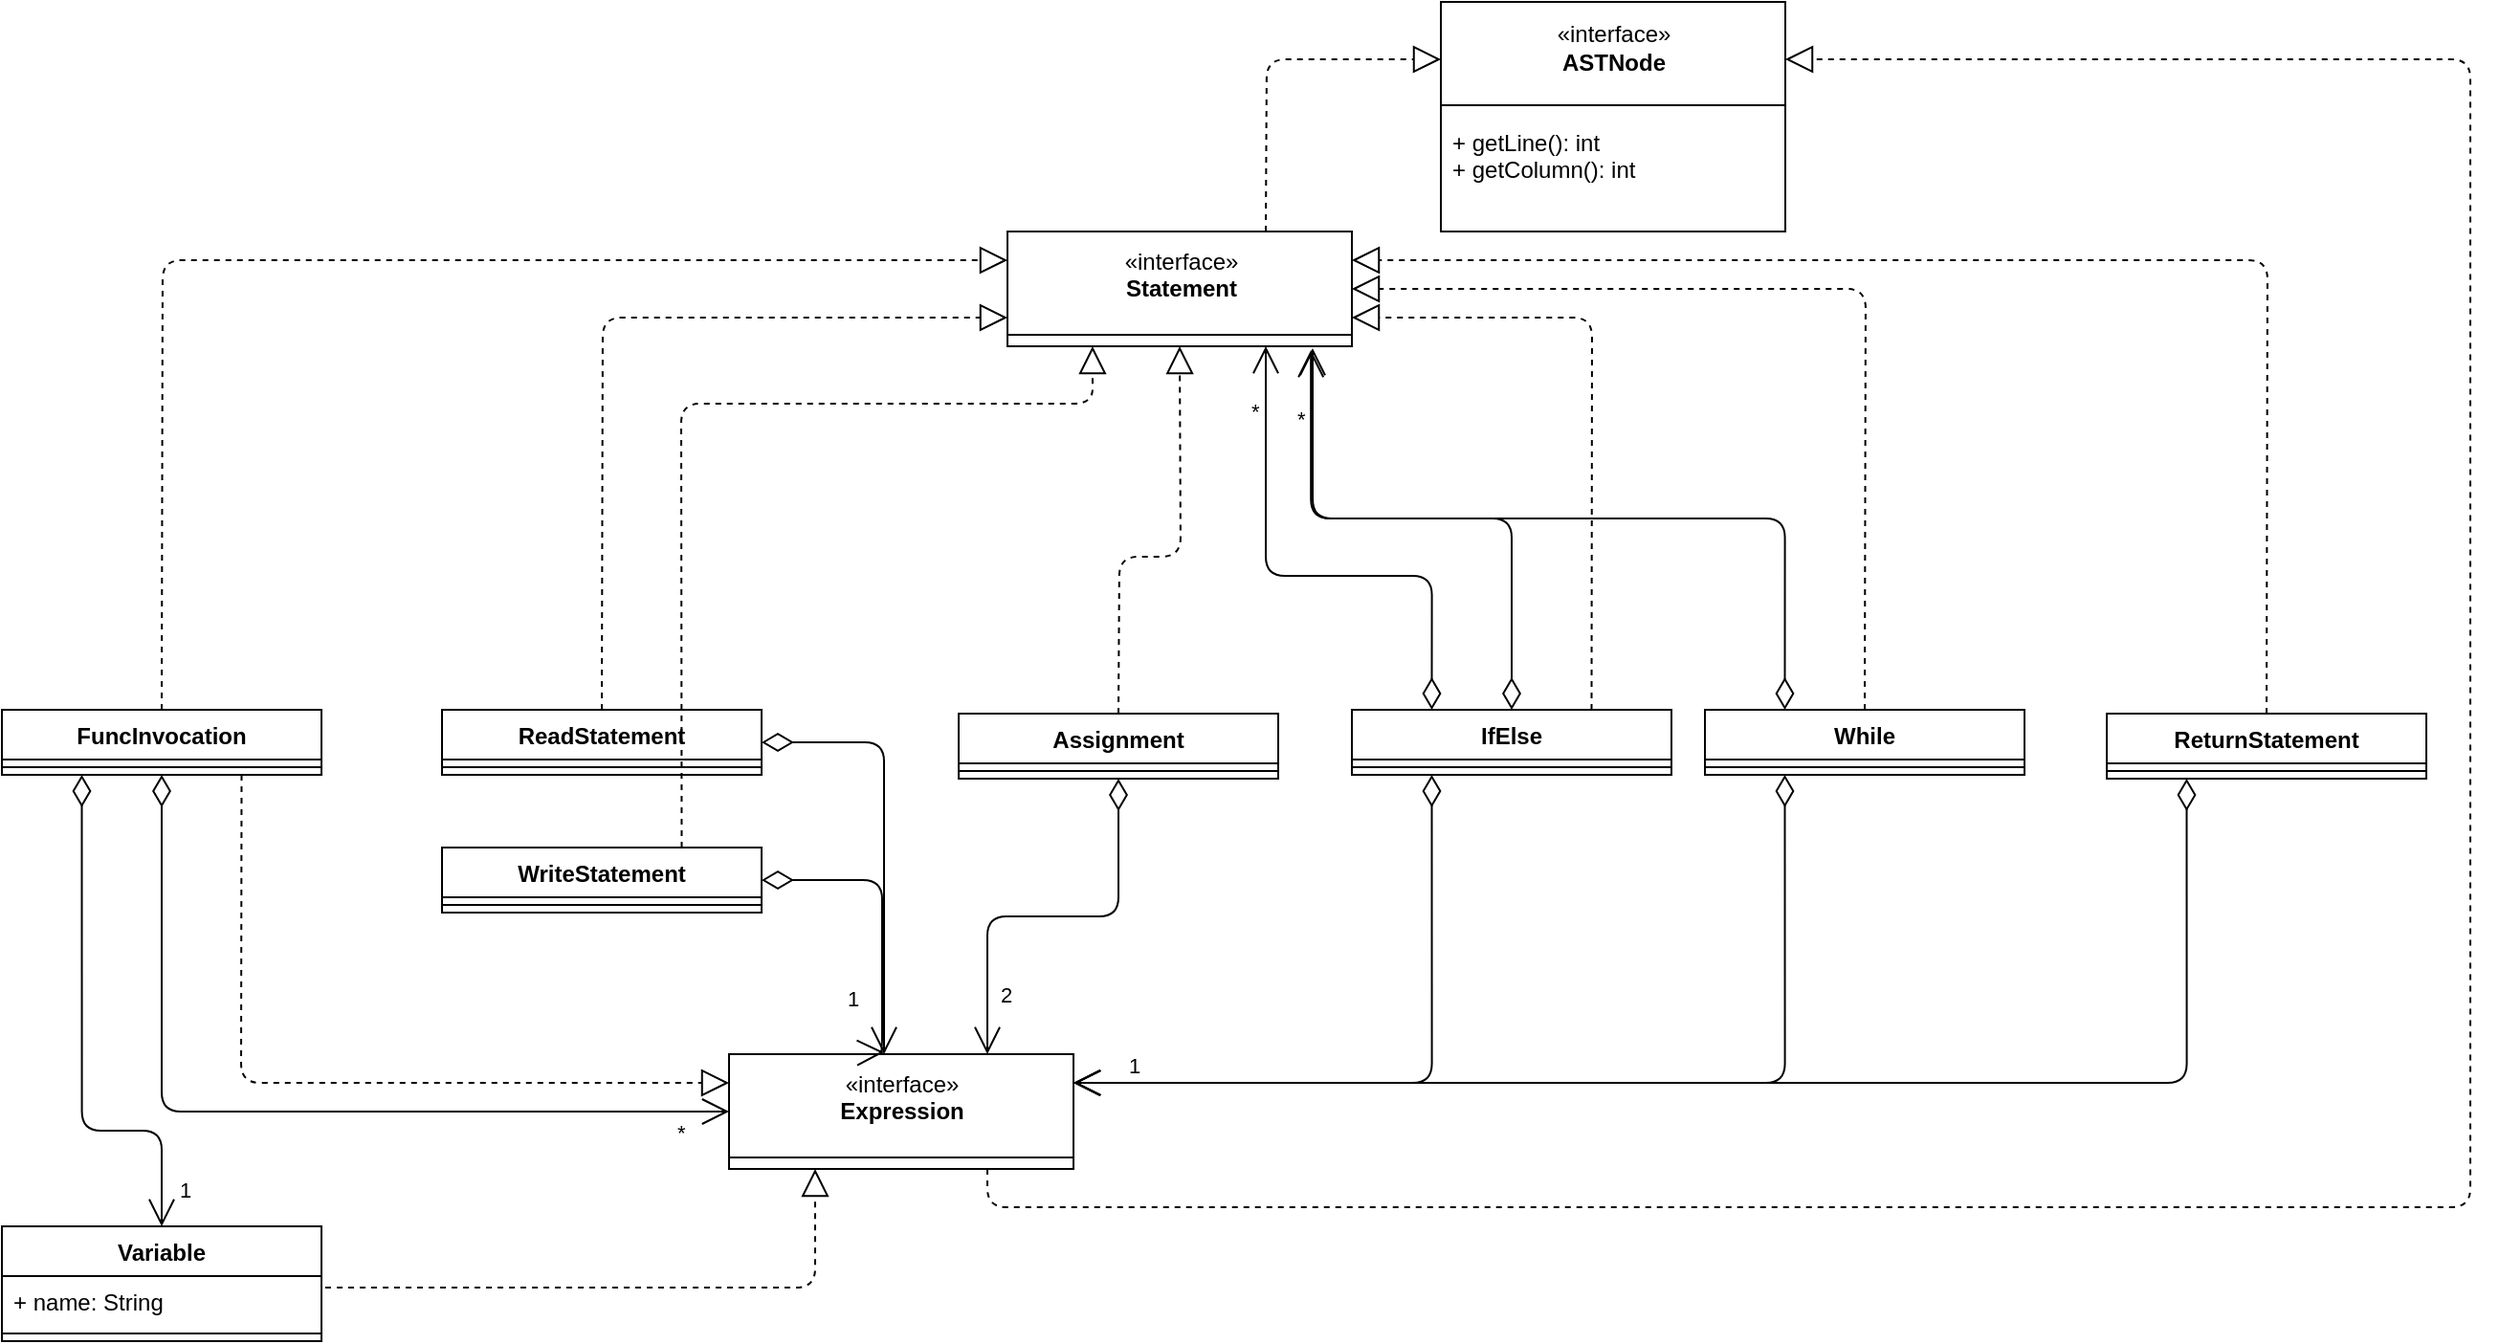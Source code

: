 <mxfile version="16.6.6" type="device"><diagram id="vZv2f6N4h2fVlUgS8-mH" name="Page-1"><mxGraphModel dx="2249" dy="794" grid="1" gridSize="10" guides="1" tooltips="1" connect="1" arrows="1" fold="1" page="1" pageScale="1" pageWidth="827" pageHeight="1169" math="0" shadow="0"><root><mxCell id="0"/><mxCell id="1" parent="0"/><mxCell id="svYJgB2hJ4wPwkqNhM89-27" value="" style="group" parent="1" vertex="1" connectable="0"><mxGeometry x="220" y="720" width="180" height="120" as="geometry"/></mxCell><mxCell id="svYJgB2hJ4wPwkqNhM89-29" value="«interface»&lt;br&gt;&lt;b&gt;Expression&lt;br&gt;&lt;br&gt;&lt;/b&gt;" style="html=1;" parent="svYJgB2hJ4wPwkqNhM89-27" vertex="1"><mxGeometry width="180" height="60" as="geometry"/></mxCell><mxCell id="svYJgB2hJ4wPwkqNhM89-30" value="" style="line;strokeWidth=1;fillColor=none;align=left;verticalAlign=middle;spacingTop=-1;spacingLeft=3;spacingRight=3;rotatable=0;labelPosition=right;points=[];portConstraint=eastwest;" parent="svYJgB2hJ4wPwkqNhM89-27" vertex="1"><mxGeometry y="50" width="180" height="8" as="geometry"/></mxCell><mxCell id="svYJgB2hJ4wPwkqNhM89-33" value="Assignment" style="swimlane;fontStyle=1;align=center;verticalAlign=top;childLayout=stackLayout;horizontal=1;startSize=26;horizontalStack=0;resizeParent=1;resizeParentMax=0;resizeLast=0;collapsible=1;marginBottom=0;" parent="1" vertex="1"><mxGeometry x="340" y="542" width="167" height="34" as="geometry"/></mxCell><mxCell id="svYJgB2hJ4wPwkqNhM89-35" value="" style="line;strokeWidth=1;fillColor=none;align=left;verticalAlign=middle;spacingTop=-1;spacingLeft=3;spacingRight=3;rotatable=0;labelPosition=right;points=[];portConstraint=eastwest;" parent="svYJgB2hJ4wPwkqNhM89-33" vertex="1"><mxGeometry y="26" width="167" height="8" as="geometry"/></mxCell><mxCell id="svYJgB2hJ4wPwkqNhM89-37" value="" style="group" parent="1" vertex="1" connectable="0"><mxGeometry x="365.5" y="290" width="180" height="120" as="geometry"/></mxCell><mxCell id="svYJgB2hJ4wPwkqNhM89-38" value="«interface»&lt;br&gt;&lt;b&gt;Statement&lt;br&gt;&lt;br&gt;&lt;/b&gt;" style="html=1;" parent="svYJgB2hJ4wPwkqNhM89-37" vertex="1"><mxGeometry width="180" height="60" as="geometry"/></mxCell><mxCell id="svYJgB2hJ4wPwkqNhM89-39" value="" style="line;strokeWidth=1;fillColor=none;align=left;verticalAlign=middle;spacingTop=-1;spacingLeft=3;spacingRight=3;rotatable=0;labelPosition=right;points=[];portConstraint=eastwest;" parent="svYJgB2hJ4wPwkqNhM89-37" vertex="1"><mxGeometry y="50" width="180" height="8" as="geometry"/></mxCell><mxCell id="svYJgB2hJ4wPwkqNhM89-40" value="" style="endArrow=block;dashed=1;endFill=0;endSize=12;html=1;entryX=0.5;entryY=1;entryDx=0;entryDy=0;exitX=0.5;exitY=0;exitDx=0;exitDy=0;" parent="1" source="svYJgB2hJ4wPwkqNhM89-33" target="svYJgB2hJ4wPwkqNhM89-38" edge="1"><mxGeometry width="160" relative="1" as="geometry"><mxPoint x="292" y="400" as="sourcePoint"/><mxPoint x="452" y="400" as="targetPoint"/><Array as="points"><mxPoint x="424" y="460"/><mxPoint x="456" y="460"/></Array></mxGeometry></mxCell><mxCell id="svYJgB2hJ4wPwkqNhM89-41" value="2" style="endArrow=open;html=1;endSize=12;startArrow=diamondThin;startSize=14;startFill=0;edgeStyle=orthogonalEdgeStyle;align=left;verticalAlign=bottom;entryX=0.75;entryY=0;entryDx=0;entryDy=0;exitX=0.5;exitY=1;exitDx=0;exitDy=0;" parent="1" source="svYJgB2hJ4wPwkqNhM89-33" target="svYJgB2hJ4wPwkqNhM89-29" edge="1"><mxGeometry x="0.788" y="5" relative="1" as="geometry"><mxPoint x="422.999" y="601.012" as="sourcePoint"/><mxPoint x="372" y="560" as="targetPoint"/><mxPoint as="offset"/></mxGeometry></mxCell><mxCell id="svYJgB2hJ4wPwkqNhM89-45" value="" style="group" parent="1" vertex="1" connectable="0"><mxGeometry x="592" y="170" width="180" height="120" as="geometry"/></mxCell><mxCell id="svYJgB2hJ4wPwkqNhM89-46" value="+ method(type): type" style="text;strokeColor=none;fillColor=none;align=left;verticalAlign=top;spacingLeft=4;spacingRight=4;overflow=hidden;rotatable=0;points=[[0,0.5],[1,0.5]];portConstraint=eastwest;" parent="svYJgB2hJ4wPwkqNhM89-45" vertex="1"><mxGeometry y="60" width="180" height="50" as="geometry"/></mxCell><mxCell id="svYJgB2hJ4wPwkqNhM89-47" value="«interface»&lt;br&gt;&lt;div&gt;&lt;b&gt;ASTNode&lt;/b&gt;&lt;/div&gt;&lt;div&gt;&lt;b&gt;&lt;br&gt;&lt;/b&gt;&lt;/div&gt;&lt;b&gt;&lt;br&gt;&lt;br&gt;&lt;br&gt;&lt;br&gt;&lt;/b&gt;" style="html=1;" parent="svYJgB2hJ4wPwkqNhM89-45" vertex="1"><mxGeometry width="180" height="120" as="geometry"/></mxCell><mxCell id="svYJgB2hJ4wPwkqNhM89-48" value="" style="line;strokeWidth=1;fillColor=none;align=left;verticalAlign=middle;spacingTop=-1;spacingLeft=3;spacingRight=3;rotatable=0;labelPosition=right;points=[];portConstraint=eastwest;" parent="svYJgB2hJ4wPwkqNhM89-45" vertex="1"><mxGeometry y="50" width="180" height="8" as="geometry"/></mxCell><mxCell id="svYJgB2hJ4wPwkqNhM89-49" value="+ getLine(): int&#10;+ getColumn(): int" style="text;strokeColor=none;fillColor=none;align=left;verticalAlign=top;spacingLeft=4;spacingRight=4;overflow=hidden;rotatable=0;points=[[0,0.5],[1,0.5]];portConstraint=eastwest;" parent="svYJgB2hJ4wPwkqNhM89-45" vertex="1"><mxGeometry y="60" width="180" height="50" as="geometry"/></mxCell><mxCell id="aDsYfVXA4dmKalM-uJ59-1" value="" style="endArrow=block;dashed=1;endFill=0;endSize=12;html=1;entryX=0;entryY=0.25;entryDx=0;entryDy=0;exitX=0.75;exitY=0;exitDx=0;exitDy=0;" parent="1" source="svYJgB2hJ4wPwkqNhM89-38" target="svYJgB2hJ4wPwkqNhM89-47" edge="1"><mxGeometry width="160" relative="1" as="geometry"><mxPoint x="396" y="229.5" as="sourcePoint"/><mxPoint x="556" y="229.5" as="targetPoint"/><Array as="points"><mxPoint x="501" y="200"/></Array></mxGeometry></mxCell><mxCell id="aDsYfVXA4dmKalM-uJ59-2" value="ReadStatement" style="swimlane;fontStyle=1;align=center;verticalAlign=top;childLayout=stackLayout;horizontal=1;startSize=26;horizontalStack=0;resizeParent=1;resizeParentMax=0;resizeLast=0;collapsible=1;marginBottom=0;" parent="1" vertex="1"><mxGeometry x="70" y="540" width="167" height="34" as="geometry"/></mxCell><mxCell id="aDsYfVXA4dmKalM-uJ59-4" value="" style="line;strokeWidth=1;fillColor=none;align=left;verticalAlign=middle;spacingTop=-1;spacingLeft=3;spacingRight=3;rotatable=0;labelPosition=right;points=[];portConstraint=eastwest;" parent="aDsYfVXA4dmKalM-uJ59-2" vertex="1"><mxGeometry y="26" width="167" height="8" as="geometry"/></mxCell><mxCell id="aDsYfVXA4dmKalM-uJ59-6" value="WriteStatement" style="swimlane;fontStyle=1;align=center;verticalAlign=top;childLayout=stackLayout;horizontal=1;startSize=26;horizontalStack=0;resizeParent=1;resizeParentMax=0;resizeLast=0;collapsible=1;marginBottom=0;" parent="1" vertex="1"><mxGeometry x="70" y="612" width="167" height="34" as="geometry"/></mxCell><mxCell id="aDsYfVXA4dmKalM-uJ59-7" value="" style="line;strokeWidth=1;fillColor=none;align=left;verticalAlign=middle;spacingTop=-1;spacingLeft=3;spacingRight=3;rotatable=0;labelPosition=right;points=[];portConstraint=eastwest;" parent="aDsYfVXA4dmKalM-uJ59-6" vertex="1"><mxGeometry y="26" width="167" height="8" as="geometry"/></mxCell><mxCell id="aDsYfVXA4dmKalM-uJ59-9" value="" style="endArrow=block;dashed=1;endFill=0;endSize=12;html=1;entryX=0.247;entryY=1;entryDx=0;entryDy=0;exitX=0.75;exitY=0;exitDx=0;exitDy=0;entryPerimeter=0;" parent="1" source="aDsYfVXA4dmKalM-uJ59-6" target="svYJgB2hJ4wPwkqNhM89-38" edge="1"><mxGeometry width="160" relative="1" as="geometry"><mxPoint x="465.5" y="570" as="sourcePoint"/><mxPoint x="465.5" y="360" as="targetPoint"/><Array as="points"><mxPoint x="195" y="380"/><mxPoint x="410" y="380"/></Array></mxGeometry></mxCell><mxCell id="aDsYfVXA4dmKalM-uJ59-10" value="" style="endArrow=block;dashed=1;endFill=0;endSize=12;html=1;entryX=0;entryY=0.75;entryDx=0;entryDy=0;exitX=0.5;exitY=0;exitDx=0;exitDy=0;" parent="1" source="aDsYfVXA4dmKalM-uJ59-2" target="svYJgB2hJ4wPwkqNhM89-38" edge="1"><mxGeometry width="160" relative="1" as="geometry"><mxPoint x="247" y="639" as="sourcePoint"/><mxPoint x="439.94" y="360" as="targetPoint"/><Array as="points"><mxPoint x="154" y="335"/></Array></mxGeometry></mxCell><mxCell id="aDsYfVXA4dmKalM-uJ59-14" value="" style="endArrow=open;html=1;endSize=12;startArrow=diamondThin;startSize=14;startFill=0;edgeStyle=orthogonalEdgeStyle;align=left;verticalAlign=bottom;entryX=0.45;entryY=0;entryDx=0;entryDy=0;exitX=1;exitY=0.5;exitDx=0;exitDy=0;entryPerimeter=0;" parent="1" source="aDsYfVXA4dmKalM-uJ59-2" target="svYJgB2hJ4wPwkqNhM89-29" edge="1"><mxGeometry x="0.858" y="5" relative="1" as="geometry"><mxPoint x="506.999" y="645.012" as="sourcePoint"/><mxPoint x="410" y="760" as="targetPoint"/><mxPoint as="offset"/><Array as="points"><mxPoint x="301" y="557"/></Array></mxGeometry></mxCell><mxCell id="aDsYfVXA4dmKalM-uJ59-15" value="1" style="endArrow=open;html=1;endSize=12;startArrow=diamondThin;startSize=14;startFill=0;edgeStyle=orthogonalEdgeStyle;align=left;verticalAlign=bottom;entryX=0.45;entryY=-0.017;entryDx=0;entryDy=0;exitX=1;exitY=0.5;exitDx=0;exitDy=0;entryPerimeter=0;" parent="1" source="aDsYfVXA4dmKalM-uJ59-6" target="svYJgB2hJ4wPwkqNhM89-29" edge="1"><mxGeometry x="0.74" y="-20" relative="1" as="geometry"><mxPoint x="247" y="567" as="sourcePoint"/><mxPoint x="365" y="730" as="targetPoint"/><mxPoint as="offset"/><Array as="points"><mxPoint x="300" y="629"/></Array></mxGeometry></mxCell><mxCell id="aDsYfVXA4dmKalM-uJ59-16" value="IfElse" style="swimlane;fontStyle=1;align=center;verticalAlign=top;childLayout=stackLayout;horizontal=1;startSize=26;horizontalStack=0;resizeParent=1;resizeParentMax=0;resizeLast=0;collapsible=1;marginBottom=0;" parent="1" vertex="1"><mxGeometry x="545.5" y="540" width="167" height="34" as="geometry"/></mxCell><mxCell id="aDsYfVXA4dmKalM-uJ59-17" value="" style="line;strokeWidth=1;fillColor=none;align=left;verticalAlign=middle;spacingTop=-1;spacingLeft=3;spacingRight=3;rotatable=0;labelPosition=right;points=[];portConstraint=eastwest;" parent="aDsYfVXA4dmKalM-uJ59-16" vertex="1"><mxGeometry y="26" width="167" height="8" as="geometry"/></mxCell><mxCell id="aDsYfVXA4dmKalM-uJ59-18" value="" style="endArrow=open;html=1;endSize=12;startArrow=diamondThin;startSize=14;startFill=0;edgeStyle=orthogonalEdgeStyle;align=left;verticalAlign=bottom;entryX=1;entryY=0.25;entryDx=0;entryDy=0;exitX=0.25;exitY=1;exitDx=0;exitDy=0;" parent="1" source="aDsYfVXA4dmKalM-uJ59-16" target="svYJgB2hJ4wPwkqNhM89-29" edge="1"><mxGeometry x="0.898" relative="1" as="geometry"><mxPoint x="458.499" y="635.012" as="sourcePoint"/><mxPoint x="365" y="730" as="targetPoint"/><mxPoint as="offset"/></mxGeometry></mxCell><mxCell id="aDsYfVXA4dmKalM-uJ59-19" value="*" style="endArrow=open;html=1;endSize=12;startArrow=diamondThin;startSize=14;startFill=0;edgeStyle=orthogonalEdgeStyle;align=left;verticalAlign=bottom;entryX=0.886;entryY=1.017;entryDx=0;entryDy=0;exitX=0.5;exitY=0;exitDx=0;exitDy=0;entryPerimeter=0;" parent="1" source="aDsYfVXA4dmKalM-uJ59-16" target="svYJgB2hJ4wPwkqNhM89-38" edge="1"><mxGeometry x="0.689" y="11" relative="1" as="geometry"><mxPoint x="641.75" y="584" as="sourcePoint"/><mxPoint x="410" y="745" as="targetPoint"/><mxPoint x="1" as="offset"/><Array as="points"><mxPoint x="629" y="440"/><mxPoint x="525" y="440"/></Array></mxGeometry></mxCell><mxCell id="aDsYfVXA4dmKalM-uJ59-20" value="" style="endArrow=block;dashed=1;endFill=0;endSize=12;html=1;exitX=0.75;exitY=0;exitDx=0;exitDy=0;entryX=1;entryY=0.75;entryDx=0;entryDy=0;" parent="1" source="aDsYfVXA4dmKalM-uJ59-16" target="svYJgB2hJ4wPwkqNhM89-38" edge="1"><mxGeometry width="160" relative="1" as="geometry"><mxPoint x="459" y="550" as="sourcePoint"/><mxPoint x="570" y="380" as="targetPoint"/><Array as="points"><mxPoint x="671" y="335"/></Array></mxGeometry></mxCell><mxCell id="aDsYfVXA4dmKalM-uJ59-21" value="While" style="swimlane;fontStyle=1;align=center;verticalAlign=top;childLayout=stackLayout;horizontal=1;startSize=26;horizontalStack=0;resizeParent=1;resizeParentMax=0;resizeLast=0;collapsible=1;marginBottom=0;" parent="1" vertex="1"><mxGeometry x="730" y="540" width="167" height="34" as="geometry"/></mxCell><mxCell id="aDsYfVXA4dmKalM-uJ59-22" value="" style="line;strokeWidth=1;fillColor=none;align=left;verticalAlign=middle;spacingTop=-1;spacingLeft=3;spacingRight=3;rotatable=0;labelPosition=right;points=[];portConstraint=eastwest;" parent="aDsYfVXA4dmKalM-uJ59-21" vertex="1"><mxGeometry y="26" width="167" height="8" as="geometry"/></mxCell><mxCell id="aDsYfVXA4dmKalM-uJ59-23" value="1" style="endArrow=open;html=1;endSize=12;startArrow=diamondThin;startSize=14;startFill=0;edgeStyle=orthogonalEdgeStyle;align=left;verticalAlign=bottom;entryX=1;entryY=0.25;entryDx=0;entryDy=0;exitX=0.25;exitY=1;exitDx=0;exitDy=0;" parent="1" source="aDsYfVXA4dmKalM-uJ59-21" target="svYJgB2hJ4wPwkqNhM89-29" edge="1"><mxGeometry x="0.898" relative="1" as="geometry"><mxPoint x="641.75" y="584" as="sourcePoint"/><mxPoint x="410" y="745" as="targetPoint"/><mxPoint as="offset"/></mxGeometry></mxCell><mxCell id="aDsYfVXA4dmKalM-uJ59-24" value="" style="endArrow=block;dashed=1;endFill=0;endSize=12;html=1;entryX=1;entryY=0.5;entryDx=0;entryDy=0;exitX=0.5;exitY=0;exitDx=0;exitDy=0;" parent="1" source="aDsYfVXA4dmKalM-uJ59-21" target="svYJgB2hJ4wPwkqNhM89-38" edge="1"><mxGeometry width="160" relative="1" as="geometry"><mxPoint x="725.25" y="550" as="sourcePoint"/><mxPoint x="536.06" y="361.02" as="targetPoint"/><Array as="points"><mxPoint x="814" y="320"/></Array></mxGeometry></mxCell><mxCell id="aDsYfVXA4dmKalM-uJ59-25" value="" style="endArrow=open;html=1;endSize=12;startArrow=diamondThin;startSize=14;startFill=0;edgeStyle=orthogonalEdgeStyle;align=left;verticalAlign=bottom;exitX=0.25;exitY=0;exitDx=0;exitDy=0;entryX=0.881;entryY=1.033;entryDx=0;entryDy=0;entryPerimeter=0;" parent="1" source="aDsYfVXA4dmKalM-uJ59-21" edge="1" target="svYJgB2hJ4wPwkqNhM89-38"><mxGeometry x="0.85" y="-10" relative="1" as="geometry"><mxPoint x="641.75" y="550" as="sourcePoint"/><mxPoint x="500" y="350" as="targetPoint"/><mxPoint as="offset"/><Array as="points"><mxPoint x="772" y="440"/><mxPoint x="524" y="440"/></Array></mxGeometry></mxCell><mxCell id="aDsYfVXA4dmKalM-uJ59-26" value="ReturnStatement" style="swimlane;fontStyle=1;align=center;verticalAlign=top;childLayout=stackLayout;horizontal=1;startSize=26;horizontalStack=0;resizeParent=1;resizeParentMax=0;resizeLast=0;collapsible=1;marginBottom=0;" parent="1" vertex="1"><mxGeometry x="940" y="542" width="167" height="34" as="geometry"/></mxCell><mxCell id="aDsYfVXA4dmKalM-uJ59-27" value="" style="line;strokeWidth=1;fillColor=none;align=left;verticalAlign=middle;spacingTop=-1;spacingLeft=3;spacingRight=3;rotatable=0;labelPosition=right;points=[];portConstraint=eastwest;" parent="aDsYfVXA4dmKalM-uJ59-26" vertex="1"><mxGeometry y="26" width="167" height="8" as="geometry"/></mxCell><mxCell id="aDsYfVXA4dmKalM-uJ59-28" value="" style="endArrow=open;html=1;endSize=12;startArrow=diamondThin;startSize=14;startFill=0;edgeStyle=orthogonalEdgeStyle;align=left;verticalAlign=bottom;entryX=1;entryY=0.25;entryDx=0;entryDy=0;exitX=0.25;exitY=1;exitDx=0;exitDy=0;" parent="1" source="aDsYfVXA4dmKalM-uJ59-26" target="svYJgB2hJ4wPwkqNhM89-29" edge="1"><mxGeometry x="0.898" relative="1" as="geometry"><mxPoint x="807.25" y="584" as="sourcePoint"/><mxPoint x="410" y="745" as="targetPoint"/><mxPoint as="offset"/><Array as="points"><mxPoint x="982" y="735"/></Array></mxGeometry></mxCell><mxCell id="aDsYfVXA4dmKalM-uJ59-29" value="" style="endArrow=block;dashed=1;endFill=0;endSize=12;html=1;exitX=0.5;exitY=0;exitDx=0;exitDy=0;entryX=1;entryY=0.25;entryDx=0;entryDy=0;" parent="1" source="aDsYfVXA4dmKalM-uJ59-26" target="svYJgB2hJ4wPwkqNhM89-38" edge="1"><mxGeometry width="160" relative="1" as="geometry"><mxPoint x="849" y="550" as="sourcePoint"/><mxPoint x="550" y="320" as="targetPoint"/><Array as="points"><mxPoint x="1024" y="305"/></Array></mxGeometry></mxCell><mxCell id="aDsYfVXA4dmKalM-uJ59-30" value="FuncInvocation" style="swimlane;fontStyle=1;align=center;verticalAlign=top;childLayout=stackLayout;horizontal=1;startSize=26;horizontalStack=0;resizeParent=1;resizeParentMax=0;resizeLast=0;collapsible=1;marginBottom=0;" parent="1" vertex="1"><mxGeometry x="-160" y="540" width="167" height="34" as="geometry"/></mxCell><mxCell id="aDsYfVXA4dmKalM-uJ59-31" value="" style="line;strokeWidth=1;fillColor=none;align=left;verticalAlign=middle;spacingTop=-1;spacingLeft=3;spacingRight=3;rotatable=0;labelPosition=right;points=[];portConstraint=eastwest;" parent="aDsYfVXA4dmKalM-uJ59-30" vertex="1"><mxGeometry y="26" width="167" height="8" as="geometry"/></mxCell><mxCell id="aDsYfVXA4dmKalM-uJ59-32" value="*" style="endArrow=open;html=1;endSize=12;startArrow=diamondThin;startSize=14;startFill=0;edgeStyle=orthogonalEdgeStyle;align=left;verticalAlign=bottom;entryX=0;entryY=0.5;entryDx=0;entryDy=0;exitX=0.5;exitY=1;exitDx=0;exitDy=0;" parent="1" source="aDsYfVXA4dmKalM-uJ59-30" target="svYJgB2hJ4wPwkqNhM89-29" edge="1"><mxGeometry x="0.873" y="-20" relative="1" as="geometry"><mxPoint x="121.75" y="550" as="sourcePoint"/><mxPoint x="375.5" y="330" as="targetPoint"/><mxPoint x="1" as="offset"/><Array as="points"><mxPoint x="-76" y="750"/></Array></mxGeometry></mxCell><mxCell id="aDsYfVXA4dmKalM-uJ59-33" value="" style="endArrow=block;dashed=1;endFill=0;endSize=12;html=1;exitX=0.5;exitY=0;exitDx=0;exitDy=0;entryX=0;entryY=0.25;entryDx=0;entryDy=0;" parent="1" source="aDsYfVXA4dmKalM-uJ59-30" target="svYJgB2hJ4wPwkqNhM89-38" edge="1"><mxGeometry width="160" relative="1" as="geometry"><mxPoint x="163.5" y="550" as="sourcePoint"/><mxPoint x="400" y="350" as="targetPoint"/><Array as="points"><mxPoint x="-76" y="305"/></Array></mxGeometry></mxCell><mxCell id="ei4LPGjragvkUAo3iXjK-1" value="" style="endArrow=block;dashed=1;endFill=0;endSize=12;html=1;entryX=1;entryY=0.25;entryDx=0;entryDy=0;exitX=0.75;exitY=1;exitDx=0;exitDy=0;" parent="1" source="svYJgB2hJ4wPwkqNhM89-29" target="svYJgB2hJ4wPwkqNhM89-47" edge="1"><mxGeometry width="160" relative="1" as="geometry"><mxPoint x="510.5" y="300.0" as="sourcePoint"/><mxPoint x="602" y="210" as="targetPoint"/><Array as="points"><mxPoint x="355" y="800"/><mxPoint x="1130" y="800"/><mxPoint x="1130" y="200"/></Array></mxGeometry></mxCell><mxCell id="ei4LPGjragvkUAo3iXjK-2" value="" style="endArrow=block;dashed=1;endFill=0;endSize=12;html=1;exitX=0.75;exitY=1;exitDx=0;exitDy=0;entryX=0;entryY=0.25;entryDx=0;entryDy=0;" parent="1" source="aDsYfVXA4dmKalM-uJ59-30" target="svYJgB2hJ4wPwkqNhM89-29" edge="1"><mxGeometry width="160" relative="1" as="geometry"><mxPoint x="-66.5" y="550.0" as="sourcePoint"/><mxPoint x="410" y="360.0" as="targetPoint"/><Array as="points"><mxPoint x="-35" y="735"/></Array></mxGeometry></mxCell><mxCell id="DGsO9T8_82Cx1AmAPRv3-3" value="Variable" style="swimlane;fontStyle=1;align=center;verticalAlign=top;childLayout=stackLayout;horizontal=1;startSize=26;horizontalStack=0;resizeParent=1;resizeParentMax=0;resizeLast=0;collapsible=1;marginBottom=0;" parent="1" vertex="1"><mxGeometry x="-160" y="810" width="167" height="60" as="geometry"/></mxCell><mxCell id="DGsO9T8_82Cx1AmAPRv3-4" value="+ name: String" style="text;strokeColor=none;fillColor=none;align=left;verticalAlign=top;spacingLeft=4;spacingRight=4;overflow=hidden;rotatable=0;points=[[0,0.5],[1,0.5]];portConstraint=eastwest;" parent="DGsO9T8_82Cx1AmAPRv3-3" vertex="1"><mxGeometry y="26" width="167" height="26" as="geometry"/></mxCell><mxCell id="DGsO9T8_82Cx1AmAPRv3-5" value="" style="line;strokeWidth=1;fillColor=none;align=left;verticalAlign=middle;spacingTop=-1;spacingLeft=3;spacingRight=3;rotatable=0;labelPosition=right;points=[];portConstraint=eastwest;" parent="DGsO9T8_82Cx1AmAPRv3-3" vertex="1"><mxGeometry y="52" width="167" height="8" as="geometry"/></mxCell><mxCell id="DGsO9T8_82Cx1AmAPRv3-7" value="1" style="endArrow=open;html=1;endSize=12;startArrow=diamondThin;startSize=14;startFill=0;edgeStyle=orthogonalEdgeStyle;align=left;verticalAlign=bottom;entryX=0.5;entryY=0;entryDx=0;entryDy=0;exitX=0.25;exitY=1;exitDx=0;exitDy=0;" parent="1" edge="1"><mxGeometry x="0.928" y="7" relative="1" as="geometry"><mxPoint x="-118.25" y="574" as="sourcePoint"/><mxPoint x="-76.5" y="810" as="targetPoint"/><mxPoint as="offset"/><Array as="points"><mxPoint x="-118" y="760"/><mxPoint x="-76" y="760"/></Array></mxGeometry></mxCell><mxCell id="DGsO9T8_82Cx1AmAPRv3-8" value="" style="endArrow=block;dashed=1;endFill=0;endSize=12;html=1;exitX=1.012;exitY=0.231;exitDx=0;exitDy=0;exitPerimeter=0;entryX=0.25;entryY=1;entryDx=0;entryDy=0;" parent="1" source="DGsO9T8_82Cx1AmAPRv3-4" target="svYJgB2hJ4wPwkqNhM89-29" edge="1"><mxGeometry width="160" relative="1" as="geometry"><mxPoint x="-24.75" y="584" as="sourcePoint"/><mxPoint x="260" y="790" as="targetPoint"/><Array as="points"><mxPoint x="265" y="842"/></Array></mxGeometry></mxCell><mxCell id="mLDOL8eBMXwvtV9jQzTc-1" value="*" style="endArrow=open;html=1;endSize=12;startArrow=diamondThin;startSize=14;startFill=0;edgeStyle=orthogonalEdgeStyle;align=left;verticalAlign=bottom;entryX=0.75;entryY=1;entryDx=0;entryDy=0;exitX=0.25;exitY=0;exitDx=0;exitDy=0;" edge="1" parent="1" source="aDsYfVXA4dmKalM-uJ59-16" target="svYJgB2hJ4wPwkqNhM89-38"><mxGeometry x="0.689" y="11" relative="1" as="geometry"><mxPoint x="597.25" y="550" as="sourcePoint"/><mxPoint x="534.98" y="361.02" as="targetPoint"/><mxPoint x="1" as="offset"/><Array as="points"><mxPoint x="587" y="470"/><mxPoint x="501" y="470"/></Array></mxGeometry></mxCell></root></mxGraphModel></diagram></mxfile>